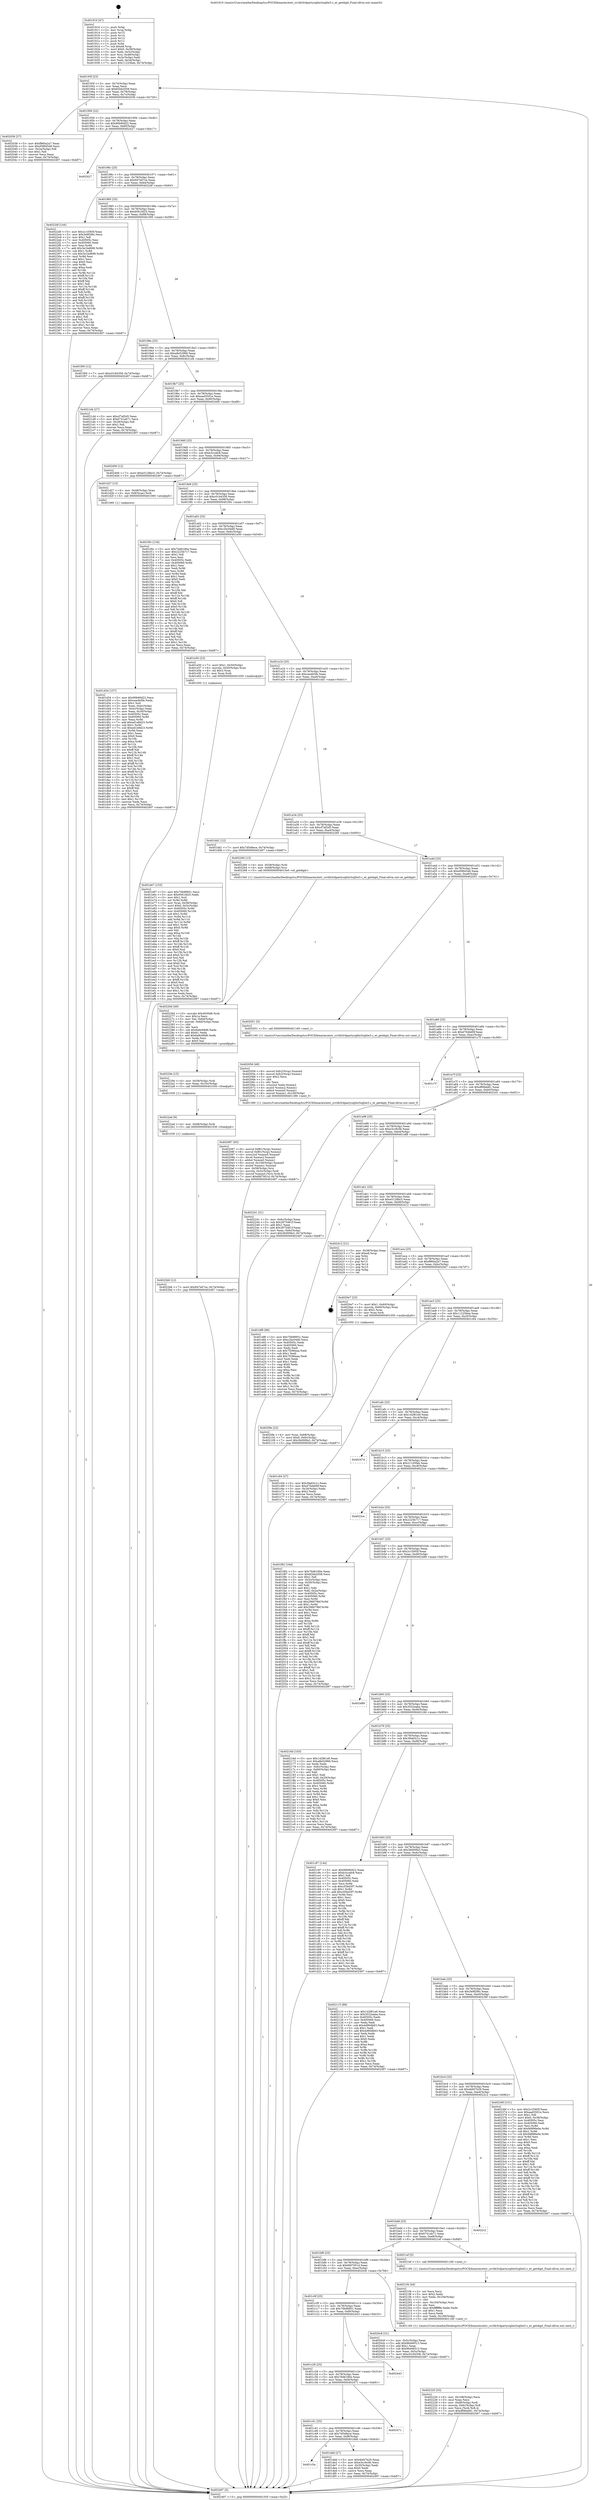 digraph "0x401910" {
  label = "0x401910 (/mnt/c/Users/mathe/Desktop/tcc/POCII/binaries/extr_ccvlib3rdpartysqlite3sqlite3.c_et_getdigit_Final-ollvm.out::main(0))"
  labelloc = "t"
  node[shape=record]

  Entry [label="",width=0.3,height=0.3,shape=circle,fillcolor=black,style=filled]
  "0x40193f" [label="{
     0x40193f [23]\l
     | [instrs]\l
     &nbsp;&nbsp;0x40193f \<+3\>: mov -0x74(%rbp),%eax\l
     &nbsp;&nbsp;0x401942 \<+2\>: mov %eax,%ecx\l
     &nbsp;&nbsp;0x401944 \<+6\>: sub $0x82bb2058,%ecx\l
     &nbsp;&nbsp;0x40194a \<+3\>: mov %eax,-0x78(%rbp)\l
     &nbsp;&nbsp;0x40194d \<+3\>: mov %ecx,-0x7c(%rbp)\l
     &nbsp;&nbsp;0x401950 \<+6\>: je 0000000000402036 \<main+0x726\>\l
  }"]
  "0x402036" [label="{
     0x402036 [27]\l
     | [instrs]\l
     &nbsp;&nbsp;0x402036 \<+5\>: mov $0xf860a2a7,%eax\l
     &nbsp;&nbsp;0x40203b \<+5\>: mov $0xd5f84548,%ecx\l
     &nbsp;&nbsp;0x402040 \<+3\>: mov -0x2a(%rbp),%dl\l
     &nbsp;&nbsp;0x402043 \<+3\>: test $0x1,%dl\l
     &nbsp;&nbsp;0x402046 \<+3\>: cmovne %ecx,%eax\l
     &nbsp;&nbsp;0x402049 \<+3\>: mov %eax,-0x74(%rbp)\l
     &nbsp;&nbsp;0x40204c \<+5\>: jmp 0000000000402497 \<main+0xb87\>\l
  }"]
  "0x401956" [label="{
     0x401956 [22]\l
     | [instrs]\l
     &nbsp;&nbsp;0x401956 \<+5\>: jmp 000000000040195b \<main+0x4b\>\l
     &nbsp;&nbsp;0x40195b \<+3\>: mov -0x78(%rbp),%eax\l
     &nbsp;&nbsp;0x40195e \<+5\>: sub $0x90b90d22,%eax\l
     &nbsp;&nbsp;0x401963 \<+3\>: mov %eax,-0x80(%rbp)\l
     &nbsp;&nbsp;0x401966 \<+6\>: je 0000000000402427 \<main+0xb17\>\l
  }"]
  Exit [label="",width=0.3,height=0.3,shape=circle,fillcolor=black,style=filled,peripheries=2]
  "0x402427" [label="{
     0x402427\l
  }", style=dashed]
  "0x40196c" [label="{
     0x40196c [25]\l
     | [instrs]\l
     &nbsp;&nbsp;0x40196c \<+5\>: jmp 0000000000401971 \<main+0x61\>\l
     &nbsp;&nbsp;0x401971 \<+3\>: mov -0x78(%rbp),%eax\l
     &nbsp;&nbsp;0x401974 \<+5\>: sub $0x947e67ce,%eax\l
     &nbsp;&nbsp;0x401979 \<+6\>: mov %eax,-0x84(%rbp)\l
     &nbsp;&nbsp;0x40197f \<+6\>: je 00000000004022df \<main+0x9cf\>\l
  }"]
  "0x4022b6" [label="{
     0x4022b6 [12]\l
     | [instrs]\l
     &nbsp;&nbsp;0x4022b6 \<+7\>: movl $0x947e67ce,-0x74(%rbp)\l
     &nbsp;&nbsp;0x4022bd \<+5\>: jmp 0000000000402497 \<main+0xb87\>\l
  }"]
  "0x4022df" [label="{
     0x4022df [144]\l
     | [instrs]\l
     &nbsp;&nbsp;0x4022df \<+5\>: mov $0x2c1f365f,%eax\l
     &nbsp;&nbsp;0x4022e4 \<+5\>: mov $0x3e9f2f6c,%ecx\l
     &nbsp;&nbsp;0x4022e9 \<+2\>: mov $0x1,%dl\l
     &nbsp;&nbsp;0x4022eb \<+7\>: mov 0x40505c,%esi\l
     &nbsp;&nbsp;0x4022f2 \<+7\>: mov 0x405060,%edi\l
     &nbsp;&nbsp;0x4022f9 \<+3\>: mov %esi,%r8d\l
     &nbsp;&nbsp;0x4022fc \<+7\>: add $0x3e1bd698,%r8d\l
     &nbsp;&nbsp;0x402303 \<+4\>: sub $0x1,%r8d\l
     &nbsp;&nbsp;0x402307 \<+7\>: sub $0x3e1bd698,%r8d\l
     &nbsp;&nbsp;0x40230e \<+4\>: imul %r8d,%esi\l
     &nbsp;&nbsp;0x402312 \<+3\>: and $0x1,%esi\l
     &nbsp;&nbsp;0x402315 \<+3\>: cmp $0x0,%esi\l
     &nbsp;&nbsp;0x402318 \<+4\>: sete %r9b\l
     &nbsp;&nbsp;0x40231c \<+3\>: cmp $0xa,%edi\l
     &nbsp;&nbsp;0x40231f \<+4\>: setl %r10b\l
     &nbsp;&nbsp;0x402323 \<+3\>: mov %r9b,%r11b\l
     &nbsp;&nbsp;0x402326 \<+4\>: xor $0xff,%r11b\l
     &nbsp;&nbsp;0x40232a \<+3\>: mov %r10b,%bl\l
     &nbsp;&nbsp;0x40232d \<+3\>: xor $0xff,%bl\l
     &nbsp;&nbsp;0x402330 \<+3\>: xor $0x1,%dl\l
     &nbsp;&nbsp;0x402333 \<+3\>: mov %r11b,%r14b\l
     &nbsp;&nbsp;0x402336 \<+4\>: and $0xff,%r14b\l
     &nbsp;&nbsp;0x40233a \<+3\>: and %dl,%r9b\l
     &nbsp;&nbsp;0x40233d \<+3\>: mov %bl,%r15b\l
     &nbsp;&nbsp;0x402340 \<+4\>: and $0xff,%r15b\l
     &nbsp;&nbsp;0x402344 \<+3\>: and %dl,%r10b\l
     &nbsp;&nbsp;0x402347 \<+3\>: or %r9b,%r14b\l
     &nbsp;&nbsp;0x40234a \<+3\>: or %r10b,%r15b\l
     &nbsp;&nbsp;0x40234d \<+3\>: xor %r15b,%r14b\l
     &nbsp;&nbsp;0x402350 \<+3\>: or %bl,%r11b\l
     &nbsp;&nbsp;0x402353 \<+4\>: xor $0xff,%r11b\l
     &nbsp;&nbsp;0x402357 \<+3\>: or $0x1,%dl\l
     &nbsp;&nbsp;0x40235a \<+3\>: and %dl,%r11b\l
     &nbsp;&nbsp;0x40235d \<+3\>: or %r11b,%r14b\l
     &nbsp;&nbsp;0x402360 \<+4\>: test $0x1,%r14b\l
     &nbsp;&nbsp;0x402364 \<+3\>: cmovne %ecx,%eax\l
     &nbsp;&nbsp;0x402367 \<+3\>: mov %eax,-0x74(%rbp)\l
     &nbsp;&nbsp;0x40236a \<+5\>: jmp 0000000000402497 \<main+0xb87\>\l
  }"]
  "0x401985" [label="{
     0x401985 [25]\l
     | [instrs]\l
     &nbsp;&nbsp;0x401985 \<+5\>: jmp 000000000040198a \<main+0x7a\>\l
     &nbsp;&nbsp;0x40198a \<+3\>: mov -0x78(%rbp),%eax\l
     &nbsp;&nbsp;0x40198d \<+5\>: sub $0x9561fd25,%eax\l
     &nbsp;&nbsp;0x401992 \<+6\>: mov %eax,-0x88(%rbp)\l
     &nbsp;&nbsp;0x401998 \<+6\>: je 0000000000401f00 \<main+0x5f0\>\l
  }"]
  "0x4022ad" [label="{
     0x4022ad [9]\l
     | [instrs]\l
     &nbsp;&nbsp;0x4022ad \<+4\>: mov -0x68(%rbp),%rdi\l
     &nbsp;&nbsp;0x4022b1 \<+5\>: call 0000000000401030 \<free@plt\>\l
     | [calls]\l
     &nbsp;&nbsp;0x401030 \{1\} (unknown)\l
  }"]
  "0x401f00" [label="{
     0x401f00 [12]\l
     | [instrs]\l
     &nbsp;&nbsp;0x401f00 \<+7\>: movl $0xc0164358,-0x74(%rbp)\l
     &nbsp;&nbsp;0x401f07 \<+5\>: jmp 0000000000402497 \<main+0xb87\>\l
  }"]
  "0x40199e" [label="{
     0x40199e [25]\l
     | [instrs]\l
     &nbsp;&nbsp;0x40199e \<+5\>: jmp 00000000004019a3 \<main+0x93\>\l
     &nbsp;&nbsp;0x4019a3 \<+3\>: mov -0x78(%rbp),%eax\l
     &nbsp;&nbsp;0x4019a6 \<+5\>: sub $0xa8e52966,%eax\l
     &nbsp;&nbsp;0x4019ab \<+6\>: mov %eax,-0x8c(%rbp)\l
     &nbsp;&nbsp;0x4019b1 \<+6\>: je 00000000004021d4 \<main+0x8c4\>\l
  }"]
  "0x40229e" [label="{
     0x40229e [15]\l
     | [instrs]\l
     &nbsp;&nbsp;0x40229e \<+4\>: mov -0x58(%rbp),%rdi\l
     &nbsp;&nbsp;0x4022a2 \<+6\>: mov %eax,-0x10c(%rbp)\l
     &nbsp;&nbsp;0x4022a8 \<+5\>: call 0000000000401030 \<free@plt\>\l
     | [calls]\l
     &nbsp;&nbsp;0x401030 \{1\} (unknown)\l
  }"]
  "0x4021d4" [label="{
     0x4021d4 [27]\l
     | [instrs]\l
     &nbsp;&nbsp;0x4021d4 \<+5\>: mov $0xcf7af2d5,%eax\l
     &nbsp;&nbsp;0x4021d9 \<+5\>: mov $0x6741eb71,%ecx\l
     &nbsp;&nbsp;0x4021de \<+3\>: mov -0x29(%rbp),%dl\l
     &nbsp;&nbsp;0x4021e1 \<+3\>: test $0x1,%dl\l
     &nbsp;&nbsp;0x4021e4 \<+3\>: cmovne %ecx,%eax\l
     &nbsp;&nbsp;0x4021e7 \<+3\>: mov %eax,-0x74(%rbp)\l
     &nbsp;&nbsp;0x4021ea \<+5\>: jmp 0000000000402497 \<main+0xb87\>\l
  }"]
  "0x4019b7" [label="{
     0x4019b7 [25]\l
     | [instrs]\l
     &nbsp;&nbsp;0x4019b7 \<+5\>: jmp 00000000004019bc \<main+0xac\>\l
     &nbsp;&nbsp;0x4019bc \<+3\>: mov -0x78(%rbp),%eax\l
     &nbsp;&nbsp;0x4019bf \<+5\>: sub $0xaad3501e,%eax\l
     &nbsp;&nbsp;0x4019c4 \<+6\>: mov %eax,-0x90(%rbp)\l
     &nbsp;&nbsp;0x4019ca \<+6\>: je 0000000000402406 \<main+0xaf6\>\l
  }"]
  "0x40226d" [label="{
     0x40226d [49]\l
     | [instrs]\l
     &nbsp;&nbsp;0x40226d \<+10\>: movabs $0x4030d6,%rdi\l
     &nbsp;&nbsp;0x402277 \<+5\>: mov $0x1a,%ecx\l
     &nbsp;&nbsp;0x40227c \<+3\>: mov %al,-0x6d(%rbp)\l
     &nbsp;&nbsp;0x40227f \<+4\>: movsbl -0x6d(%rbp),%eax\l
     &nbsp;&nbsp;0x402283 \<+1\>: cltd\l
     &nbsp;&nbsp;0x402284 \<+2\>: idiv %ecx\l
     &nbsp;&nbsp;0x402286 \<+6\>: sub $0x6a9c68d6,%edx\l
     &nbsp;&nbsp;0x40228c \<+3\>: add $0x61,%edx\l
     &nbsp;&nbsp;0x40228f \<+6\>: add $0x6a9c68d6,%edx\l
     &nbsp;&nbsp;0x402295 \<+2\>: mov %edx,%esi\l
     &nbsp;&nbsp;0x402297 \<+2\>: mov $0x0,%al\l
     &nbsp;&nbsp;0x402299 \<+5\>: call 0000000000401040 \<printf@plt\>\l
     | [calls]\l
     &nbsp;&nbsp;0x401040 \{1\} (unknown)\l
  }"]
  "0x402406" [label="{
     0x402406 [12]\l
     | [instrs]\l
     &nbsp;&nbsp;0x402406 \<+7\>: movl $0xe5128bc5,-0x74(%rbp)\l
     &nbsp;&nbsp;0x40240d \<+5\>: jmp 0000000000402497 \<main+0xb87\>\l
  }"]
  "0x4019d0" [label="{
     0x4019d0 [25]\l
     | [instrs]\l
     &nbsp;&nbsp;0x4019d0 \<+5\>: jmp 00000000004019d5 \<main+0xc5\>\l
     &nbsp;&nbsp;0x4019d5 \<+3\>: mov -0x78(%rbp),%eax\l
     &nbsp;&nbsp;0x4019d8 \<+5\>: sub $0xb3ccafc8,%eax\l
     &nbsp;&nbsp;0x4019dd \<+6\>: mov %eax,-0x94(%rbp)\l
     &nbsp;&nbsp;0x4019e3 \<+6\>: je 0000000000401d27 \<main+0x417\>\l
  }"]
  "0x402220" [label="{
     0x402220 [33]\l
     | [instrs]\l
     &nbsp;&nbsp;0x402220 \<+6\>: mov -0x108(%rbp),%ecx\l
     &nbsp;&nbsp;0x402226 \<+3\>: imul %eax,%ecx\l
     &nbsp;&nbsp;0x402229 \<+4\>: mov -0x68(%rbp),%rdi\l
     &nbsp;&nbsp;0x40222d \<+4\>: movslq -0x6c(%rbp),%r8\l
     &nbsp;&nbsp;0x402231 \<+4\>: mov %ecx,(%rdi,%r8,4)\l
     &nbsp;&nbsp;0x402235 \<+7\>: movl $0xdf06eb81,-0x74(%rbp)\l
     &nbsp;&nbsp;0x40223c \<+5\>: jmp 0000000000402497 \<main+0xb87\>\l
  }"]
  "0x401d27" [label="{
     0x401d27 [13]\l
     | [instrs]\l
     &nbsp;&nbsp;0x401d27 \<+4\>: mov -0x48(%rbp),%rax\l
     &nbsp;&nbsp;0x401d2b \<+4\>: mov 0x8(%rax),%rdi\l
     &nbsp;&nbsp;0x401d2f \<+5\>: call 0000000000401060 \<atoi@plt\>\l
     | [calls]\l
     &nbsp;&nbsp;0x401060 \{1\} (unknown)\l
  }"]
  "0x4019e9" [label="{
     0x4019e9 [25]\l
     | [instrs]\l
     &nbsp;&nbsp;0x4019e9 \<+5\>: jmp 00000000004019ee \<main+0xde\>\l
     &nbsp;&nbsp;0x4019ee \<+3\>: mov -0x78(%rbp),%eax\l
     &nbsp;&nbsp;0x4019f1 \<+5\>: sub $0xc0164358,%eax\l
     &nbsp;&nbsp;0x4019f6 \<+6\>: mov %eax,-0x98(%rbp)\l
     &nbsp;&nbsp;0x4019fc \<+6\>: je 0000000000401f0c \<main+0x5fc\>\l
  }"]
  "0x4021f4" [label="{
     0x4021f4 [44]\l
     | [instrs]\l
     &nbsp;&nbsp;0x4021f4 \<+2\>: xor %ecx,%ecx\l
     &nbsp;&nbsp;0x4021f6 \<+5\>: mov $0x2,%edx\l
     &nbsp;&nbsp;0x4021fb \<+6\>: mov %edx,-0x104(%rbp)\l
     &nbsp;&nbsp;0x402201 \<+1\>: cltd\l
     &nbsp;&nbsp;0x402202 \<+6\>: mov -0x104(%rbp),%esi\l
     &nbsp;&nbsp;0x402208 \<+2\>: idiv %esi\l
     &nbsp;&nbsp;0x40220a \<+6\>: imul $0xfffffffe,%edx,%edx\l
     &nbsp;&nbsp;0x402210 \<+3\>: sub $0x1,%ecx\l
     &nbsp;&nbsp;0x402213 \<+2\>: sub %ecx,%edx\l
     &nbsp;&nbsp;0x402215 \<+6\>: mov %edx,-0x108(%rbp)\l
     &nbsp;&nbsp;0x40221b \<+5\>: call 0000000000401160 \<next_i\>\l
     | [calls]\l
     &nbsp;&nbsp;0x401160 \{1\} (/mnt/c/Users/mathe/Desktop/tcc/POCII/binaries/extr_ccvlib3rdpartysqlite3sqlite3.c_et_getdigit_Final-ollvm.out::next_i)\l
  }"]
  "0x401f0c" [label="{
     0x401f0c [134]\l
     | [instrs]\l
     &nbsp;&nbsp;0x401f0c \<+5\>: mov $0x76d6180e,%eax\l
     &nbsp;&nbsp;0x401f11 \<+5\>: mov $0x2225b717,%ecx\l
     &nbsp;&nbsp;0x401f16 \<+2\>: mov $0x1,%dl\l
     &nbsp;&nbsp;0x401f18 \<+2\>: xor %esi,%esi\l
     &nbsp;&nbsp;0x401f1a \<+7\>: mov 0x40505c,%edi\l
     &nbsp;&nbsp;0x401f21 \<+8\>: mov 0x405060,%r8d\l
     &nbsp;&nbsp;0x401f29 \<+3\>: sub $0x1,%esi\l
     &nbsp;&nbsp;0x401f2c \<+3\>: mov %edi,%r9d\l
     &nbsp;&nbsp;0x401f2f \<+3\>: add %esi,%r9d\l
     &nbsp;&nbsp;0x401f32 \<+4\>: imul %r9d,%edi\l
     &nbsp;&nbsp;0x401f36 \<+3\>: and $0x1,%edi\l
     &nbsp;&nbsp;0x401f39 \<+3\>: cmp $0x0,%edi\l
     &nbsp;&nbsp;0x401f3c \<+4\>: sete %r10b\l
     &nbsp;&nbsp;0x401f40 \<+4\>: cmp $0xa,%r8d\l
     &nbsp;&nbsp;0x401f44 \<+4\>: setl %r11b\l
     &nbsp;&nbsp;0x401f48 \<+3\>: mov %r10b,%bl\l
     &nbsp;&nbsp;0x401f4b \<+3\>: xor $0xff,%bl\l
     &nbsp;&nbsp;0x401f4e \<+3\>: mov %r11b,%r14b\l
     &nbsp;&nbsp;0x401f51 \<+4\>: xor $0xff,%r14b\l
     &nbsp;&nbsp;0x401f55 \<+3\>: xor $0x0,%dl\l
     &nbsp;&nbsp;0x401f58 \<+3\>: mov %bl,%r15b\l
     &nbsp;&nbsp;0x401f5b \<+4\>: and $0x0,%r15b\l
     &nbsp;&nbsp;0x401f5f \<+3\>: and %dl,%r10b\l
     &nbsp;&nbsp;0x401f62 \<+3\>: mov %r14b,%r12b\l
     &nbsp;&nbsp;0x401f65 \<+4\>: and $0x0,%r12b\l
     &nbsp;&nbsp;0x401f69 \<+3\>: and %dl,%r11b\l
     &nbsp;&nbsp;0x401f6c \<+3\>: or %r10b,%r15b\l
     &nbsp;&nbsp;0x401f6f \<+3\>: or %r11b,%r12b\l
     &nbsp;&nbsp;0x401f72 \<+3\>: xor %r12b,%r15b\l
     &nbsp;&nbsp;0x401f75 \<+3\>: or %r14b,%bl\l
     &nbsp;&nbsp;0x401f78 \<+3\>: xor $0xff,%bl\l
     &nbsp;&nbsp;0x401f7b \<+3\>: or $0x0,%dl\l
     &nbsp;&nbsp;0x401f7e \<+2\>: and %dl,%bl\l
     &nbsp;&nbsp;0x401f80 \<+3\>: or %bl,%r15b\l
     &nbsp;&nbsp;0x401f83 \<+4\>: test $0x1,%r15b\l
     &nbsp;&nbsp;0x401f87 \<+3\>: cmovne %ecx,%eax\l
     &nbsp;&nbsp;0x401f8a \<+3\>: mov %eax,-0x74(%rbp)\l
     &nbsp;&nbsp;0x401f8d \<+5\>: jmp 0000000000402497 \<main+0xb87\>\l
  }"]
  "0x401a02" [label="{
     0x401a02 [25]\l
     | [instrs]\l
     &nbsp;&nbsp;0x401a02 \<+5\>: jmp 0000000000401a07 \<main+0xf7\>\l
     &nbsp;&nbsp;0x401a07 \<+3\>: mov -0x78(%rbp),%eax\l
     &nbsp;&nbsp;0x401a0a \<+5\>: sub $0xc2bc04d0,%eax\l
     &nbsp;&nbsp;0x401a0f \<+6\>: mov %eax,-0x9c(%rbp)\l
     &nbsp;&nbsp;0x401a15 \<+6\>: je 0000000000401e50 \<main+0x540\>\l
  }"]
  "0x4020fe" [label="{
     0x4020fe [23]\l
     | [instrs]\l
     &nbsp;&nbsp;0x4020fe \<+4\>: mov %rax,-0x68(%rbp)\l
     &nbsp;&nbsp;0x402102 \<+7\>: movl $0x0,-0x6c(%rbp)\l
     &nbsp;&nbsp;0x402109 \<+7\>: movl $0x3b000fa3,-0x74(%rbp)\l
     &nbsp;&nbsp;0x402110 \<+5\>: jmp 0000000000402497 \<main+0xb87\>\l
  }"]
  "0x401e50" [label="{
     0x401e50 [23]\l
     | [instrs]\l
     &nbsp;&nbsp;0x401e50 \<+7\>: movl $0x1,-0x50(%rbp)\l
     &nbsp;&nbsp;0x401e57 \<+4\>: movslq -0x50(%rbp),%rax\l
     &nbsp;&nbsp;0x401e5b \<+4\>: shl $0x3,%rax\l
     &nbsp;&nbsp;0x401e5f \<+3\>: mov %rax,%rdi\l
     &nbsp;&nbsp;0x401e62 \<+5\>: call 0000000000401050 \<malloc@plt\>\l
     | [calls]\l
     &nbsp;&nbsp;0x401050 \{1\} (unknown)\l
  }"]
  "0x401a1b" [label="{
     0x401a1b [25]\l
     | [instrs]\l
     &nbsp;&nbsp;0x401a1b \<+5\>: jmp 0000000000401a20 \<main+0x110\>\l
     &nbsp;&nbsp;0x401a20 \<+3\>: mov -0x78(%rbp),%eax\l
     &nbsp;&nbsp;0x401a23 \<+5\>: sub $0xcea4b5fe,%eax\l
     &nbsp;&nbsp;0x401a28 \<+6\>: mov %eax,-0xa0(%rbp)\l
     &nbsp;&nbsp;0x401a2e \<+6\>: je 0000000000401dd1 \<main+0x4c1\>\l
  }"]
  "0x402087" [label="{
     0x402087 [65]\l
     | [instrs]\l
     &nbsp;&nbsp;0x402087 \<+8\>: movsd 0xf81(%rip),%xmm1\l
     &nbsp;&nbsp;0x40208f \<+8\>: movsd 0xf81(%rip),%xmm2\l
     &nbsp;&nbsp;0x402097 \<+4\>: cvtss2sd %xmm0,%xmm0\l
     &nbsp;&nbsp;0x40209b \<+4\>: divsd %xmm2,%xmm0\l
     &nbsp;&nbsp;0x40209f \<+4\>: addsd %xmm0,%xmm1\l
     &nbsp;&nbsp;0x4020a3 \<+8\>: movsd -0x100(%rbp),%xmm0\l
     &nbsp;&nbsp;0x4020ab \<+4\>: mulsd %xmm1,%xmm0\l
     &nbsp;&nbsp;0x4020af \<+4\>: mov -0x58(%rbp),%rsi\l
     &nbsp;&nbsp;0x4020b3 \<+4\>: movslq -0x5c(%rbp),%rdi\l
     &nbsp;&nbsp;0x4020b7 \<+5\>: movsd %xmm0,(%rsi,%rdi,8)\l
     &nbsp;&nbsp;0x4020bc \<+7\>: movl $0x6fd7001d,-0x74(%rbp)\l
     &nbsp;&nbsp;0x4020c3 \<+5\>: jmp 0000000000402497 \<main+0xb87\>\l
  }"]
  "0x401dd1" [label="{
     0x401dd1 [12]\l
     | [instrs]\l
     &nbsp;&nbsp;0x401dd1 \<+7\>: movl $0x7d548ece,-0x74(%rbp)\l
     &nbsp;&nbsp;0x401dd8 \<+5\>: jmp 0000000000402497 \<main+0xb87\>\l
  }"]
  "0x401a34" [label="{
     0x401a34 [25]\l
     | [instrs]\l
     &nbsp;&nbsp;0x401a34 \<+5\>: jmp 0000000000401a39 \<main+0x129\>\l
     &nbsp;&nbsp;0x401a39 \<+3\>: mov -0x78(%rbp),%eax\l
     &nbsp;&nbsp;0x401a3c \<+5\>: sub $0xcf7af2d5,%eax\l
     &nbsp;&nbsp;0x401a41 \<+6\>: mov %eax,-0xa4(%rbp)\l
     &nbsp;&nbsp;0x401a47 \<+6\>: je 0000000000402260 \<main+0x950\>\l
  }"]
  "0x402056" [label="{
     0x402056 [49]\l
     | [instrs]\l
     &nbsp;&nbsp;0x402056 \<+8\>: movsd 0xfc2(%rip),%xmm0\l
     &nbsp;&nbsp;0x40205e \<+8\>: movsd 0xfc2(%rip),%xmm1\l
     &nbsp;&nbsp;0x402066 \<+5\>: mov $0x2,%ecx\l
     &nbsp;&nbsp;0x40206b \<+1\>: cltd\l
     &nbsp;&nbsp;0x40206c \<+2\>: idiv %ecx\l
     &nbsp;&nbsp;0x40206e \<+4\>: cvtsi2sd %edx,%xmm2\l
     &nbsp;&nbsp;0x402072 \<+4\>: mulsd %xmm2,%xmm1\l
     &nbsp;&nbsp;0x402076 \<+4\>: addsd %xmm0,%xmm1\l
     &nbsp;&nbsp;0x40207a \<+8\>: movsd %xmm1,-0x100(%rbp)\l
     &nbsp;&nbsp;0x402082 \<+5\>: call 0000000000401390 \<next_f\>\l
     | [calls]\l
     &nbsp;&nbsp;0x401390 \{1\} (/mnt/c/Users/mathe/Desktop/tcc/POCII/binaries/extr_ccvlib3rdpartysqlite3sqlite3.c_et_getdigit_Final-ollvm.out::next_f)\l
  }"]
  "0x402260" [label="{
     0x402260 [13]\l
     | [instrs]\l
     &nbsp;&nbsp;0x402260 \<+4\>: mov -0x58(%rbp),%rdi\l
     &nbsp;&nbsp;0x402264 \<+4\>: mov -0x68(%rbp),%rsi\l
     &nbsp;&nbsp;0x402268 \<+5\>: call 00000000004015e0 \<et_getdigit\>\l
     | [calls]\l
     &nbsp;&nbsp;0x4015e0 \{1\} (/mnt/c/Users/mathe/Desktop/tcc/POCII/binaries/extr_ccvlib3rdpartysqlite3sqlite3.c_et_getdigit_Final-ollvm.out::et_getdigit)\l
  }"]
  "0x401a4d" [label="{
     0x401a4d [25]\l
     | [instrs]\l
     &nbsp;&nbsp;0x401a4d \<+5\>: jmp 0000000000401a52 \<main+0x142\>\l
     &nbsp;&nbsp;0x401a52 \<+3\>: mov -0x78(%rbp),%eax\l
     &nbsp;&nbsp;0x401a55 \<+5\>: sub $0xd5f84548,%eax\l
     &nbsp;&nbsp;0x401a5a \<+6\>: mov %eax,-0xa8(%rbp)\l
     &nbsp;&nbsp;0x401a60 \<+6\>: je 0000000000402051 \<main+0x741\>\l
  }"]
  "0x401e67" [label="{
     0x401e67 [153]\l
     | [instrs]\l
     &nbsp;&nbsp;0x401e67 \<+5\>: mov $0x70b98951,%ecx\l
     &nbsp;&nbsp;0x401e6c \<+5\>: mov $0x9561fd25,%edx\l
     &nbsp;&nbsp;0x401e71 \<+3\>: mov $0x1,%sil\l
     &nbsp;&nbsp;0x401e74 \<+3\>: xor %r8d,%r8d\l
     &nbsp;&nbsp;0x401e77 \<+4\>: mov %rax,-0x58(%rbp)\l
     &nbsp;&nbsp;0x401e7b \<+7\>: movl $0x0,-0x5c(%rbp)\l
     &nbsp;&nbsp;0x401e82 \<+8\>: mov 0x40505c,%r9d\l
     &nbsp;&nbsp;0x401e8a \<+8\>: mov 0x405060,%r10d\l
     &nbsp;&nbsp;0x401e92 \<+4\>: sub $0x1,%r8d\l
     &nbsp;&nbsp;0x401e96 \<+3\>: mov %r9d,%r11d\l
     &nbsp;&nbsp;0x401e99 \<+3\>: add %r8d,%r11d\l
     &nbsp;&nbsp;0x401e9c \<+4\>: imul %r11d,%r9d\l
     &nbsp;&nbsp;0x401ea0 \<+4\>: and $0x1,%r9d\l
     &nbsp;&nbsp;0x401ea4 \<+4\>: cmp $0x0,%r9d\l
     &nbsp;&nbsp;0x401ea8 \<+3\>: sete %bl\l
     &nbsp;&nbsp;0x401eab \<+4\>: cmp $0xa,%r10d\l
     &nbsp;&nbsp;0x401eaf \<+4\>: setl %r14b\l
     &nbsp;&nbsp;0x401eb3 \<+3\>: mov %bl,%r15b\l
     &nbsp;&nbsp;0x401eb6 \<+4\>: xor $0xff,%r15b\l
     &nbsp;&nbsp;0x401eba \<+3\>: mov %r14b,%r12b\l
     &nbsp;&nbsp;0x401ebd \<+4\>: xor $0xff,%r12b\l
     &nbsp;&nbsp;0x401ec1 \<+4\>: xor $0x0,%sil\l
     &nbsp;&nbsp;0x401ec5 \<+3\>: mov %r15b,%r13b\l
     &nbsp;&nbsp;0x401ec8 \<+4\>: and $0x0,%r13b\l
     &nbsp;&nbsp;0x401ecc \<+3\>: and %sil,%bl\l
     &nbsp;&nbsp;0x401ecf \<+3\>: mov %r12b,%al\l
     &nbsp;&nbsp;0x401ed2 \<+2\>: and $0x0,%al\l
     &nbsp;&nbsp;0x401ed4 \<+3\>: and %sil,%r14b\l
     &nbsp;&nbsp;0x401ed7 \<+3\>: or %bl,%r13b\l
     &nbsp;&nbsp;0x401eda \<+3\>: or %r14b,%al\l
     &nbsp;&nbsp;0x401edd \<+3\>: xor %al,%r13b\l
     &nbsp;&nbsp;0x401ee0 \<+3\>: or %r12b,%r15b\l
     &nbsp;&nbsp;0x401ee3 \<+4\>: xor $0xff,%r15b\l
     &nbsp;&nbsp;0x401ee7 \<+4\>: or $0x0,%sil\l
     &nbsp;&nbsp;0x401eeb \<+3\>: and %sil,%r15b\l
     &nbsp;&nbsp;0x401eee \<+3\>: or %r15b,%r13b\l
     &nbsp;&nbsp;0x401ef1 \<+4\>: test $0x1,%r13b\l
     &nbsp;&nbsp;0x401ef5 \<+3\>: cmovne %edx,%ecx\l
     &nbsp;&nbsp;0x401ef8 \<+3\>: mov %ecx,-0x74(%rbp)\l
     &nbsp;&nbsp;0x401efb \<+5\>: jmp 0000000000402497 \<main+0xb87\>\l
  }"]
  "0x402051" [label="{
     0x402051 [5]\l
     | [instrs]\l
     &nbsp;&nbsp;0x402051 \<+5\>: call 0000000000401160 \<next_i\>\l
     | [calls]\l
     &nbsp;&nbsp;0x401160 \{1\} (/mnt/c/Users/mathe/Desktop/tcc/POCII/binaries/extr_ccvlib3rdpartysqlite3sqlite3.c_et_getdigit_Final-ollvm.out::next_i)\l
  }"]
  "0x401a66" [label="{
     0x401a66 [25]\l
     | [instrs]\l
     &nbsp;&nbsp;0x401a66 \<+5\>: jmp 0000000000401a6b \<main+0x15b\>\l
     &nbsp;&nbsp;0x401a6b \<+3\>: mov -0x78(%rbp),%eax\l
     &nbsp;&nbsp;0x401a6e \<+5\>: sub $0xd70ddd0f,%eax\l
     &nbsp;&nbsp;0x401a73 \<+6\>: mov %eax,-0xac(%rbp)\l
     &nbsp;&nbsp;0x401a79 \<+6\>: je 0000000000401c7f \<main+0x36f\>\l
  }"]
  "0x401c5a" [label="{
     0x401c5a\l
  }", style=dashed]
  "0x401c7f" [label="{
     0x401c7f\l
  }", style=dashed]
  "0x401a7f" [label="{
     0x401a7f [25]\l
     | [instrs]\l
     &nbsp;&nbsp;0x401a7f \<+5\>: jmp 0000000000401a84 \<main+0x174\>\l
     &nbsp;&nbsp;0x401a84 \<+3\>: mov -0x78(%rbp),%eax\l
     &nbsp;&nbsp;0x401a87 \<+5\>: sub $0xdf06eb81,%eax\l
     &nbsp;&nbsp;0x401a8c \<+6\>: mov %eax,-0xb0(%rbp)\l
     &nbsp;&nbsp;0x401a92 \<+6\>: je 0000000000402241 \<main+0x931\>\l
  }"]
  "0x401ddd" [label="{
     0x401ddd [27]\l
     | [instrs]\l
     &nbsp;&nbsp;0x401ddd \<+5\>: mov $0x4bf47b29,%eax\l
     &nbsp;&nbsp;0x401de2 \<+5\>: mov $0xe3cc9c0b,%ecx\l
     &nbsp;&nbsp;0x401de7 \<+3\>: mov -0x30(%rbp),%edx\l
     &nbsp;&nbsp;0x401dea \<+3\>: cmp $0x0,%edx\l
     &nbsp;&nbsp;0x401ded \<+3\>: cmove %ecx,%eax\l
     &nbsp;&nbsp;0x401df0 \<+3\>: mov %eax,-0x74(%rbp)\l
     &nbsp;&nbsp;0x401df3 \<+5\>: jmp 0000000000402497 \<main+0xb87\>\l
  }"]
  "0x402241" [label="{
     0x402241 [31]\l
     | [instrs]\l
     &nbsp;&nbsp;0x402241 \<+3\>: mov -0x6c(%rbp),%eax\l
     &nbsp;&nbsp;0x402244 \<+5\>: sub $0x2875461f,%eax\l
     &nbsp;&nbsp;0x402249 \<+3\>: add $0x1,%eax\l
     &nbsp;&nbsp;0x40224c \<+5\>: add $0x2875461f,%eax\l
     &nbsp;&nbsp;0x402251 \<+3\>: mov %eax,-0x6c(%rbp)\l
     &nbsp;&nbsp;0x402254 \<+7\>: movl $0x3b000fa3,-0x74(%rbp)\l
     &nbsp;&nbsp;0x40225b \<+5\>: jmp 0000000000402497 \<main+0xb87\>\l
  }"]
  "0x401a98" [label="{
     0x401a98 [25]\l
     | [instrs]\l
     &nbsp;&nbsp;0x401a98 \<+5\>: jmp 0000000000401a9d \<main+0x18d\>\l
     &nbsp;&nbsp;0x401a9d \<+3\>: mov -0x78(%rbp),%eax\l
     &nbsp;&nbsp;0x401aa0 \<+5\>: sub $0xe3cc9c0b,%eax\l
     &nbsp;&nbsp;0x401aa5 \<+6\>: mov %eax,-0xb4(%rbp)\l
     &nbsp;&nbsp;0x401aab \<+6\>: je 0000000000401df8 \<main+0x4e8\>\l
  }"]
  "0x401c41" [label="{
     0x401c41 [25]\l
     | [instrs]\l
     &nbsp;&nbsp;0x401c41 \<+5\>: jmp 0000000000401c46 \<main+0x336\>\l
     &nbsp;&nbsp;0x401c46 \<+3\>: mov -0x78(%rbp),%eax\l
     &nbsp;&nbsp;0x401c49 \<+5\>: sub $0x7d548ece,%eax\l
     &nbsp;&nbsp;0x401c4e \<+6\>: mov %eax,-0xf8(%rbp)\l
     &nbsp;&nbsp;0x401c54 \<+6\>: je 0000000000401ddd \<main+0x4cd\>\l
  }"]
  "0x401df8" [label="{
     0x401df8 [88]\l
     | [instrs]\l
     &nbsp;&nbsp;0x401df8 \<+5\>: mov $0x70b98951,%eax\l
     &nbsp;&nbsp;0x401dfd \<+5\>: mov $0xc2bc04d0,%ecx\l
     &nbsp;&nbsp;0x401e02 \<+7\>: mov 0x40505c,%edx\l
     &nbsp;&nbsp;0x401e09 \<+7\>: mov 0x405060,%esi\l
     &nbsp;&nbsp;0x401e10 \<+2\>: mov %edx,%edi\l
     &nbsp;&nbsp;0x401e12 \<+6\>: sub $0x7f296eaa,%edi\l
     &nbsp;&nbsp;0x401e18 \<+3\>: sub $0x1,%edi\l
     &nbsp;&nbsp;0x401e1b \<+6\>: add $0x7f296eaa,%edi\l
     &nbsp;&nbsp;0x401e21 \<+3\>: imul %edi,%edx\l
     &nbsp;&nbsp;0x401e24 \<+3\>: and $0x1,%edx\l
     &nbsp;&nbsp;0x401e27 \<+3\>: cmp $0x0,%edx\l
     &nbsp;&nbsp;0x401e2a \<+4\>: sete %r8b\l
     &nbsp;&nbsp;0x401e2e \<+3\>: cmp $0xa,%esi\l
     &nbsp;&nbsp;0x401e31 \<+4\>: setl %r9b\l
     &nbsp;&nbsp;0x401e35 \<+3\>: mov %r8b,%r10b\l
     &nbsp;&nbsp;0x401e38 \<+3\>: and %r9b,%r10b\l
     &nbsp;&nbsp;0x401e3b \<+3\>: xor %r9b,%r8b\l
     &nbsp;&nbsp;0x401e3e \<+3\>: or %r8b,%r10b\l
     &nbsp;&nbsp;0x401e41 \<+4\>: test $0x1,%r10b\l
     &nbsp;&nbsp;0x401e45 \<+3\>: cmovne %ecx,%eax\l
     &nbsp;&nbsp;0x401e48 \<+3\>: mov %eax,-0x74(%rbp)\l
     &nbsp;&nbsp;0x401e4b \<+5\>: jmp 0000000000402497 \<main+0xb87\>\l
  }"]
  "0x401ab1" [label="{
     0x401ab1 [25]\l
     | [instrs]\l
     &nbsp;&nbsp;0x401ab1 \<+5\>: jmp 0000000000401ab6 \<main+0x1a6\>\l
     &nbsp;&nbsp;0x401ab6 \<+3\>: mov -0x78(%rbp),%eax\l
     &nbsp;&nbsp;0x401ab9 \<+5\>: sub $0xe5128bc5,%eax\l
     &nbsp;&nbsp;0x401abe \<+6\>: mov %eax,-0xb8(%rbp)\l
     &nbsp;&nbsp;0x401ac4 \<+6\>: je 0000000000402412 \<main+0xb02\>\l
  }"]
  "0x402471" [label="{
     0x402471\l
  }", style=dashed]
  "0x402412" [label="{
     0x402412 [21]\l
     | [instrs]\l
     &nbsp;&nbsp;0x402412 \<+3\>: mov -0x38(%rbp),%eax\l
     &nbsp;&nbsp;0x402415 \<+7\>: add $0xe8,%rsp\l
     &nbsp;&nbsp;0x40241c \<+1\>: pop %rbx\l
     &nbsp;&nbsp;0x40241d \<+2\>: pop %r12\l
     &nbsp;&nbsp;0x40241f \<+2\>: pop %r13\l
     &nbsp;&nbsp;0x402421 \<+2\>: pop %r14\l
     &nbsp;&nbsp;0x402423 \<+2\>: pop %r15\l
     &nbsp;&nbsp;0x402425 \<+1\>: pop %rbp\l
     &nbsp;&nbsp;0x402426 \<+1\>: ret\l
  }"]
  "0x401aca" [label="{
     0x401aca [25]\l
     | [instrs]\l
     &nbsp;&nbsp;0x401aca \<+5\>: jmp 0000000000401acf \<main+0x1bf\>\l
     &nbsp;&nbsp;0x401acf \<+3\>: mov -0x78(%rbp),%eax\l
     &nbsp;&nbsp;0x401ad2 \<+5\>: sub $0xf860a2a7,%eax\l
     &nbsp;&nbsp;0x401ad7 \<+6\>: mov %eax,-0xbc(%rbp)\l
     &nbsp;&nbsp;0x401add \<+6\>: je 00000000004020e7 \<main+0x7d7\>\l
  }"]
  "0x401c28" [label="{
     0x401c28 [25]\l
     | [instrs]\l
     &nbsp;&nbsp;0x401c28 \<+5\>: jmp 0000000000401c2d \<main+0x31d\>\l
     &nbsp;&nbsp;0x401c2d \<+3\>: mov -0x78(%rbp),%eax\l
     &nbsp;&nbsp;0x401c30 \<+5\>: sub $0x76d6180e,%eax\l
     &nbsp;&nbsp;0x401c35 \<+6\>: mov %eax,-0xf4(%rbp)\l
     &nbsp;&nbsp;0x401c3b \<+6\>: je 0000000000402471 \<main+0xb61\>\l
  }"]
  "0x4020e7" [label="{
     0x4020e7 [23]\l
     | [instrs]\l
     &nbsp;&nbsp;0x4020e7 \<+7\>: movl $0x1,-0x60(%rbp)\l
     &nbsp;&nbsp;0x4020ee \<+4\>: movslq -0x60(%rbp),%rax\l
     &nbsp;&nbsp;0x4020f2 \<+4\>: shl $0x2,%rax\l
     &nbsp;&nbsp;0x4020f6 \<+3\>: mov %rax,%rdi\l
     &nbsp;&nbsp;0x4020f9 \<+5\>: call 0000000000401050 \<malloc@plt\>\l
     | [calls]\l
     &nbsp;&nbsp;0x401050 \{1\} (unknown)\l
  }"]
  "0x401ae3" [label="{
     0x401ae3 [25]\l
     | [instrs]\l
     &nbsp;&nbsp;0x401ae3 \<+5\>: jmp 0000000000401ae8 \<main+0x1d8\>\l
     &nbsp;&nbsp;0x401ae8 \<+3\>: mov -0x78(%rbp),%eax\l
     &nbsp;&nbsp;0x401aeb \<+5\>: sub $0x11225bee,%eax\l
     &nbsp;&nbsp;0x401af0 \<+6\>: mov %eax,-0xc0(%rbp)\l
     &nbsp;&nbsp;0x401af6 \<+6\>: je 0000000000401c64 \<main+0x354\>\l
  }"]
  "0x402443" [label="{
     0x402443\l
  }", style=dashed]
  "0x401c64" [label="{
     0x401c64 [27]\l
     | [instrs]\l
     &nbsp;&nbsp;0x401c64 \<+5\>: mov $0x39a63c1c,%eax\l
     &nbsp;&nbsp;0x401c69 \<+5\>: mov $0xd70ddd0f,%ecx\l
     &nbsp;&nbsp;0x401c6e \<+3\>: mov -0x34(%rbp),%edx\l
     &nbsp;&nbsp;0x401c71 \<+3\>: cmp $0x2,%edx\l
     &nbsp;&nbsp;0x401c74 \<+3\>: cmovne %ecx,%eax\l
     &nbsp;&nbsp;0x401c77 \<+3\>: mov %eax,-0x74(%rbp)\l
     &nbsp;&nbsp;0x401c7a \<+5\>: jmp 0000000000402497 \<main+0xb87\>\l
  }"]
  "0x401afc" [label="{
     0x401afc [25]\l
     | [instrs]\l
     &nbsp;&nbsp;0x401afc \<+5\>: jmp 0000000000401b01 \<main+0x1f1\>\l
     &nbsp;&nbsp;0x401b01 \<+3\>: mov -0x78(%rbp),%eax\l
     &nbsp;&nbsp;0x401b04 \<+5\>: sub $0x142f61e6,%eax\l
     &nbsp;&nbsp;0x401b09 \<+6\>: mov %eax,-0xc4(%rbp)\l
     &nbsp;&nbsp;0x401b0f \<+6\>: je 000000000040247d \<main+0xb6d\>\l
  }"]
  "0x402497" [label="{
     0x402497 [5]\l
     | [instrs]\l
     &nbsp;&nbsp;0x402497 \<+5\>: jmp 000000000040193f \<main+0x2f\>\l
  }"]
  "0x401910" [label="{
     0x401910 [47]\l
     | [instrs]\l
     &nbsp;&nbsp;0x401910 \<+1\>: push %rbp\l
     &nbsp;&nbsp;0x401911 \<+3\>: mov %rsp,%rbp\l
     &nbsp;&nbsp;0x401914 \<+2\>: push %r15\l
     &nbsp;&nbsp;0x401916 \<+2\>: push %r14\l
     &nbsp;&nbsp;0x401918 \<+2\>: push %r13\l
     &nbsp;&nbsp;0x40191a \<+2\>: push %r12\l
     &nbsp;&nbsp;0x40191c \<+1\>: push %rbx\l
     &nbsp;&nbsp;0x40191d \<+7\>: sub $0xe8,%rsp\l
     &nbsp;&nbsp;0x401924 \<+7\>: movl $0x0,-0x38(%rbp)\l
     &nbsp;&nbsp;0x40192b \<+3\>: mov %edi,-0x3c(%rbp)\l
     &nbsp;&nbsp;0x40192e \<+4\>: mov %rsi,-0x48(%rbp)\l
     &nbsp;&nbsp;0x401932 \<+3\>: mov -0x3c(%rbp),%edi\l
     &nbsp;&nbsp;0x401935 \<+3\>: mov %edi,-0x34(%rbp)\l
     &nbsp;&nbsp;0x401938 \<+7\>: movl $0x11225bee,-0x74(%rbp)\l
  }"]
  "0x401c0f" [label="{
     0x401c0f [25]\l
     | [instrs]\l
     &nbsp;&nbsp;0x401c0f \<+5\>: jmp 0000000000401c14 \<main+0x304\>\l
     &nbsp;&nbsp;0x401c14 \<+3\>: mov -0x78(%rbp),%eax\l
     &nbsp;&nbsp;0x401c17 \<+5\>: sub $0x70b98951,%eax\l
     &nbsp;&nbsp;0x401c1c \<+6\>: mov %eax,-0xf0(%rbp)\l
     &nbsp;&nbsp;0x401c22 \<+6\>: je 0000000000402443 \<main+0xb33\>\l
  }"]
  "0x40247d" [label="{
     0x40247d\l
  }", style=dashed]
  "0x401b15" [label="{
     0x401b15 [25]\l
     | [instrs]\l
     &nbsp;&nbsp;0x401b15 \<+5\>: jmp 0000000000401b1a \<main+0x20a\>\l
     &nbsp;&nbsp;0x401b1a \<+3\>: mov -0x78(%rbp),%eax\l
     &nbsp;&nbsp;0x401b1d \<+5\>: sub $0x21105fab,%eax\l
     &nbsp;&nbsp;0x401b22 \<+6\>: mov %eax,-0xc8(%rbp)\l
     &nbsp;&nbsp;0x401b28 \<+6\>: je 00000000004022ce \<main+0x9be\>\l
  }"]
  "0x4020c8" [label="{
     0x4020c8 [31]\l
     | [instrs]\l
     &nbsp;&nbsp;0x4020c8 \<+3\>: mov -0x5c(%rbp),%eax\l
     &nbsp;&nbsp;0x4020cb \<+5\>: add $0x96d48513,%eax\l
     &nbsp;&nbsp;0x4020d0 \<+3\>: add $0x1,%eax\l
     &nbsp;&nbsp;0x4020d3 \<+5\>: sub $0x96d48513,%eax\l
     &nbsp;&nbsp;0x4020d8 \<+3\>: mov %eax,-0x5c(%rbp)\l
     &nbsp;&nbsp;0x4020db \<+7\>: movl $0xc0164358,-0x74(%rbp)\l
     &nbsp;&nbsp;0x4020e2 \<+5\>: jmp 0000000000402497 \<main+0xb87\>\l
  }"]
  "0x4022ce" [label="{
     0x4022ce\l
  }", style=dashed]
  "0x401b2e" [label="{
     0x401b2e [25]\l
     | [instrs]\l
     &nbsp;&nbsp;0x401b2e \<+5\>: jmp 0000000000401b33 \<main+0x223\>\l
     &nbsp;&nbsp;0x401b33 \<+3\>: mov -0x78(%rbp),%eax\l
     &nbsp;&nbsp;0x401b36 \<+5\>: sub $0x2225b717,%eax\l
     &nbsp;&nbsp;0x401b3b \<+6\>: mov %eax,-0xcc(%rbp)\l
     &nbsp;&nbsp;0x401b41 \<+6\>: je 0000000000401f92 \<main+0x682\>\l
  }"]
  "0x401bf6" [label="{
     0x401bf6 [25]\l
     | [instrs]\l
     &nbsp;&nbsp;0x401bf6 \<+5\>: jmp 0000000000401bfb \<main+0x2eb\>\l
     &nbsp;&nbsp;0x401bfb \<+3\>: mov -0x78(%rbp),%eax\l
     &nbsp;&nbsp;0x401bfe \<+5\>: sub $0x6fd7001d,%eax\l
     &nbsp;&nbsp;0x401c03 \<+6\>: mov %eax,-0xec(%rbp)\l
     &nbsp;&nbsp;0x401c09 \<+6\>: je 00000000004020c8 \<main+0x7b8\>\l
  }"]
  "0x401f92" [label="{
     0x401f92 [164]\l
     | [instrs]\l
     &nbsp;&nbsp;0x401f92 \<+5\>: mov $0x76d6180e,%eax\l
     &nbsp;&nbsp;0x401f97 \<+5\>: mov $0x82bb2058,%ecx\l
     &nbsp;&nbsp;0x401f9c \<+2\>: mov $0x1,%dl\l
     &nbsp;&nbsp;0x401f9e \<+3\>: mov -0x5c(%rbp),%esi\l
     &nbsp;&nbsp;0x401fa1 \<+3\>: cmp -0x50(%rbp),%esi\l
     &nbsp;&nbsp;0x401fa4 \<+4\>: setl %dil\l
     &nbsp;&nbsp;0x401fa8 \<+4\>: and $0x1,%dil\l
     &nbsp;&nbsp;0x401fac \<+4\>: mov %dil,-0x2a(%rbp)\l
     &nbsp;&nbsp;0x401fb0 \<+7\>: mov 0x40505c,%esi\l
     &nbsp;&nbsp;0x401fb7 \<+8\>: mov 0x405060,%r8d\l
     &nbsp;&nbsp;0x401fbf \<+3\>: mov %esi,%r9d\l
     &nbsp;&nbsp;0x401fc2 \<+7\>: sub $0x296679bf,%r9d\l
     &nbsp;&nbsp;0x401fc9 \<+4\>: sub $0x1,%r9d\l
     &nbsp;&nbsp;0x401fcd \<+7\>: add $0x296679bf,%r9d\l
     &nbsp;&nbsp;0x401fd4 \<+4\>: imul %r9d,%esi\l
     &nbsp;&nbsp;0x401fd8 \<+3\>: and $0x1,%esi\l
     &nbsp;&nbsp;0x401fdb \<+3\>: cmp $0x0,%esi\l
     &nbsp;&nbsp;0x401fde \<+4\>: sete %dil\l
     &nbsp;&nbsp;0x401fe2 \<+4\>: cmp $0xa,%r8d\l
     &nbsp;&nbsp;0x401fe6 \<+4\>: setl %r10b\l
     &nbsp;&nbsp;0x401fea \<+3\>: mov %dil,%r11b\l
     &nbsp;&nbsp;0x401fed \<+4\>: xor $0xff,%r11b\l
     &nbsp;&nbsp;0x401ff1 \<+3\>: mov %r10b,%bl\l
     &nbsp;&nbsp;0x401ff4 \<+3\>: xor $0xff,%bl\l
     &nbsp;&nbsp;0x401ff7 \<+3\>: xor $0x1,%dl\l
     &nbsp;&nbsp;0x401ffa \<+3\>: mov %r11b,%r14b\l
     &nbsp;&nbsp;0x401ffd \<+4\>: and $0xff,%r14b\l
     &nbsp;&nbsp;0x402001 \<+3\>: and %dl,%dil\l
     &nbsp;&nbsp;0x402004 \<+3\>: mov %bl,%r15b\l
     &nbsp;&nbsp;0x402007 \<+4\>: and $0xff,%r15b\l
     &nbsp;&nbsp;0x40200b \<+3\>: and %dl,%r10b\l
     &nbsp;&nbsp;0x40200e \<+3\>: or %dil,%r14b\l
     &nbsp;&nbsp;0x402011 \<+3\>: or %r10b,%r15b\l
     &nbsp;&nbsp;0x402014 \<+3\>: xor %r15b,%r14b\l
     &nbsp;&nbsp;0x402017 \<+3\>: or %bl,%r11b\l
     &nbsp;&nbsp;0x40201a \<+4\>: xor $0xff,%r11b\l
     &nbsp;&nbsp;0x40201e \<+3\>: or $0x1,%dl\l
     &nbsp;&nbsp;0x402021 \<+3\>: and %dl,%r11b\l
     &nbsp;&nbsp;0x402024 \<+3\>: or %r11b,%r14b\l
     &nbsp;&nbsp;0x402027 \<+4\>: test $0x1,%r14b\l
     &nbsp;&nbsp;0x40202b \<+3\>: cmovne %ecx,%eax\l
     &nbsp;&nbsp;0x40202e \<+3\>: mov %eax,-0x74(%rbp)\l
     &nbsp;&nbsp;0x402031 \<+5\>: jmp 0000000000402497 \<main+0xb87\>\l
  }"]
  "0x401b47" [label="{
     0x401b47 [25]\l
     | [instrs]\l
     &nbsp;&nbsp;0x401b47 \<+5\>: jmp 0000000000401b4c \<main+0x23c\>\l
     &nbsp;&nbsp;0x401b4c \<+3\>: mov -0x78(%rbp),%eax\l
     &nbsp;&nbsp;0x401b4f \<+5\>: sub $0x2c1f365f,%eax\l
     &nbsp;&nbsp;0x401b54 \<+6\>: mov %eax,-0xd0(%rbp)\l
     &nbsp;&nbsp;0x401b5a \<+6\>: je 0000000000402489 \<main+0xb79\>\l
  }"]
  "0x4021ef" [label="{
     0x4021ef [5]\l
     | [instrs]\l
     &nbsp;&nbsp;0x4021ef \<+5\>: call 0000000000401160 \<next_i\>\l
     | [calls]\l
     &nbsp;&nbsp;0x401160 \{1\} (/mnt/c/Users/mathe/Desktop/tcc/POCII/binaries/extr_ccvlib3rdpartysqlite3sqlite3.c_et_getdigit_Final-ollvm.out::next_i)\l
  }"]
  "0x402489" [label="{
     0x402489\l
  }", style=dashed]
  "0x401b60" [label="{
     0x401b60 [25]\l
     | [instrs]\l
     &nbsp;&nbsp;0x401b60 \<+5\>: jmp 0000000000401b65 \<main+0x255\>\l
     &nbsp;&nbsp;0x401b65 \<+3\>: mov -0x78(%rbp),%eax\l
     &nbsp;&nbsp;0x401b68 \<+5\>: sub $0x3532eaba,%eax\l
     &nbsp;&nbsp;0x401b6d \<+6\>: mov %eax,-0xd4(%rbp)\l
     &nbsp;&nbsp;0x401b73 \<+6\>: je 000000000040216d \<main+0x85d\>\l
  }"]
  "0x401bdd" [label="{
     0x401bdd [25]\l
     | [instrs]\l
     &nbsp;&nbsp;0x401bdd \<+5\>: jmp 0000000000401be2 \<main+0x2d2\>\l
     &nbsp;&nbsp;0x401be2 \<+3\>: mov -0x78(%rbp),%eax\l
     &nbsp;&nbsp;0x401be5 \<+5\>: sub $0x6741eb71,%eax\l
     &nbsp;&nbsp;0x401bea \<+6\>: mov %eax,-0xe8(%rbp)\l
     &nbsp;&nbsp;0x401bf0 \<+6\>: je 00000000004021ef \<main+0x8df\>\l
  }"]
  "0x40216d" [label="{
     0x40216d [103]\l
     | [instrs]\l
     &nbsp;&nbsp;0x40216d \<+5\>: mov $0x142f61e6,%eax\l
     &nbsp;&nbsp;0x402172 \<+5\>: mov $0xa8e52966,%ecx\l
     &nbsp;&nbsp;0x402177 \<+2\>: xor %edx,%edx\l
     &nbsp;&nbsp;0x402179 \<+3\>: mov -0x6c(%rbp),%esi\l
     &nbsp;&nbsp;0x40217c \<+3\>: cmp -0x60(%rbp),%esi\l
     &nbsp;&nbsp;0x40217f \<+4\>: setl %dil\l
     &nbsp;&nbsp;0x402183 \<+4\>: and $0x1,%dil\l
     &nbsp;&nbsp;0x402187 \<+4\>: mov %dil,-0x29(%rbp)\l
     &nbsp;&nbsp;0x40218b \<+7\>: mov 0x40505c,%esi\l
     &nbsp;&nbsp;0x402192 \<+8\>: mov 0x405060,%r8d\l
     &nbsp;&nbsp;0x40219a \<+3\>: sub $0x1,%edx\l
     &nbsp;&nbsp;0x40219d \<+3\>: mov %esi,%r9d\l
     &nbsp;&nbsp;0x4021a0 \<+3\>: add %edx,%r9d\l
     &nbsp;&nbsp;0x4021a3 \<+4\>: imul %r9d,%esi\l
     &nbsp;&nbsp;0x4021a7 \<+3\>: and $0x1,%esi\l
     &nbsp;&nbsp;0x4021aa \<+3\>: cmp $0x0,%esi\l
     &nbsp;&nbsp;0x4021ad \<+4\>: sete %dil\l
     &nbsp;&nbsp;0x4021b1 \<+4\>: cmp $0xa,%r8d\l
     &nbsp;&nbsp;0x4021b5 \<+4\>: setl %r10b\l
     &nbsp;&nbsp;0x4021b9 \<+3\>: mov %dil,%r11b\l
     &nbsp;&nbsp;0x4021bc \<+3\>: and %r10b,%r11b\l
     &nbsp;&nbsp;0x4021bf \<+3\>: xor %r10b,%dil\l
     &nbsp;&nbsp;0x4021c2 \<+3\>: or %dil,%r11b\l
     &nbsp;&nbsp;0x4021c5 \<+4\>: test $0x1,%r11b\l
     &nbsp;&nbsp;0x4021c9 \<+3\>: cmovne %ecx,%eax\l
     &nbsp;&nbsp;0x4021cc \<+3\>: mov %eax,-0x74(%rbp)\l
     &nbsp;&nbsp;0x4021cf \<+5\>: jmp 0000000000402497 \<main+0xb87\>\l
  }"]
  "0x401b79" [label="{
     0x401b79 [25]\l
     | [instrs]\l
     &nbsp;&nbsp;0x401b79 \<+5\>: jmp 0000000000401b7e \<main+0x26e\>\l
     &nbsp;&nbsp;0x401b7e \<+3\>: mov -0x78(%rbp),%eax\l
     &nbsp;&nbsp;0x401b81 \<+5\>: sub $0x39a63c1c,%eax\l
     &nbsp;&nbsp;0x401b86 \<+6\>: mov %eax,-0xd8(%rbp)\l
     &nbsp;&nbsp;0x401b8c \<+6\>: je 0000000000401c97 \<main+0x387\>\l
  }"]
  "0x4022c2" [label="{
     0x4022c2\l
  }", style=dashed]
  "0x401c97" [label="{
     0x401c97 [144]\l
     | [instrs]\l
     &nbsp;&nbsp;0x401c97 \<+5\>: mov $0x90b90d22,%eax\l
     &nbsp;&nbsp;0x401c9c \<+5\>: mov $0xb3ccafc8,%ecx\l
     &nbsp;&nbsp;0x401ca1 \<+2\>: mov $0x1,%dl\l
     &nbsp;&nbsp;0x401ca3 \<+7\>: mov 0x40505c,%esi\l
     &nbsp;&nbsp;0x401caa \<+7\>: mov 0x405060,%edi\l
     &nbsp;&nbsp;0x401cb1 \<+3\>: mov %esi,%r8d\l
     &nbsp;&nbsp;0x401cb4 \<+7\>: sub $0xc05bd3f7,%r8d\l
     &nbsp;&nbsp;0x401cbb \<+4\>: sub $0x1,%r8d\l
     &nbsp;&nbsp;0x401cbf \<+7\>: add $0xc05bd3f7,%r8d\l
     &nbsp;&nbsp;0x401cc6 \<+4\>: imul %r8d,%esi\l
     &nbsp;&nbsp;0x401cca \<+3\>: and $0x1,%esi\l
     &nbsp;&nbsp;0x401ccd \<+3\>: cmp $0x0,%esi\l
     &nbsp;&nbsp;0x401cd0 \<+4\>: sete %r9b\l
     &nbsp;&nbsp;0x401cd4 \<+3\>: cmp $0xa,%edi\l
     &nbsp;&nbsp;0x401cd7 \<+4\>: setl %r10b\l
     &nbsp;&nbsp;0x401cdb \<+3\>: mov %r9b,%r11b\l
     &nbsp;&nbsp;0x401cde \<+4\>: xor $0xff,%r11b\l
     &nbsp;&nbsp;0x401ce2 \<+3\>: mov %r10b,%bl\l
     &nbsp;&nbsp;0x401ce5 \<+3\>: xor $0xff,%bl\l
     &nbsp;&nbsp;0x401ce8 \<+3\>: xor $0x1,%dl\l
     &nbsp;&nbsp;0x401ceb \<+3\>: mov %r11b,%r14b\l
     &nbsp;&nbsp;0x401cee \<+4\>: and $0xff,%r14b\l
     &nbsp;&nbsp;0x401cf2 \<+3\>: and %dl,%r9b\l
     &nbsp;&nbsp;0x401cf5 \<+3\>: mov %bl,%r15b\l
     &nbsp;&nbsp;0x401cf8 \<+4\>: and $0xff,%r15b\l
     &nbsp;&nbsp;0x401cfc \<+3\>: and %dl,%r10b\l
     &nbsp;&nbsp;0x401cff \<+3\>: or %r9b,%r14b\l
     &nbsp;&nbsp;0x401d02 \<+3\>: or %r10b,%r15b\l
     &nbsp;&nbsp;0x401d05 \<+3\>: xor %r15b,%r14b\l
     &nbsp;&nbsp;0x401d08 \<+3\>: or %bl,%r11b\l
     &nbsp;&nbsp;0x401d0b \<+4\>: xor $0xff,%r11b\l
     &nbsp;&nbsp;0x401d0f \<+3\>: or $0x1,%dl\l
     &nbsp;&nbsp;0x401d12 \<+3\>: and %dl,%r11b\l
     &nbsp;&nbsp;0x401d15 \<+3\>: or %r11b,%r14b\l
     &nbsp;&nbsp;0x401d18 \<+4\>: test $0x1,%r14b\l
     &nbsp;&nbsp;0x401d1c \<+3\>: cmovne %ecx,%eax\l
     &nbsp;&nbsp;0x401d1f \<+3\>: mov %eax,-0x74(%rbp)\l
     &nbsp;&nbsp;0x401d22 \<+5\>: jmp 0000000000402497 \<main+0xb87\>\l
  }"]
  "0x401b92" [label="{
     0x401b92 [25]\l
     | [instrs]\l
     &nbsp;&nbsp;0x401b92 \<+5\>: jmp 0000000000401b97 \<main+0x287\>\l
     &nbsp;&nbsp;0x401b97 \<+3\>: mov -0x78(%rbp),%eax\l
     &nbsp;&nbsp;0x401b9a \<+5\>: sub $0x3b000fa3,%eax\l
     &nbsp;&nbsp;0x401b9f \<+6\>: mov %eax,-0xdc(%rbp)\l
     &nbsp;&nbsp;0x401ba5 \<+6\>: je 0000000000402115 \<main+0x805\>\l
  }"]
  "0x401d34" [label="{
     0x401d34 [157]\l
     | [instrs]\l
     &nbsp;&nbsp;0x401d34 \<+5\>: mov $0x90b90d22,%ecx\l
     &nbsp;&nbsp;0x401d39 \<+5\>: mov $0xcea4b5fe,%edx\l
     &nbsp;&nbsp;0x401d3e \<+3\>: mov $0x1,%sil\l
     &nbsp;&nbsp;0x401d41 \<+3\>: mov %eax,-0x4c(%rbp)\l
     &nbsp;&nbsp;0x401d44 \<+3\>: mov -0x4c(%rbp),%eax\l
     &nbsp;&nbsp;0x401d47 \<+3\>: mov %eax,-0x30(%rbp)\l
     &nbsp;&nbsp;0x401d4a \<+7\>: mov 0x40505c,%eax\l
     &nbsp;&nbsp;0x401d51 \<+8\>: mov 0x405060,%r8d\l
     &nbsp;&nbsp;0x401d59 \<+3\>: mov %eax,%r9d\l
     &nbsp;&nbsp;0x401d5c \<+7\>: add $0xed1e8d23,%r9d\l
     &nbsp;&nbsp;0x401d63 \<+4\>: sub $0x1,%r9d\l
     &nbsp;&nbsp;0x401d67 \<+7\>: sub $0xed1e8d23,%r9d\l
     &nbsp;&nbsp;0x401d6e \<+4\>: imul %r9d,%eax\l
     &nbsp;&nbsp;0x401d72 \<+3\>: and $0x1,%eax\l
     &nbsp;&nbsp;0x401d75 \<+3\>: cmp $0x0,%eax\l
     &nbsp;&nbsp;0x401d78 \<+4\>: sete %r10b\l
     &nbsp;&nbsp;0x401d7c \<+4\>: cmp $0xa,%r8d\l
     &nbsp;&nbsp;0x401d80 \<+4\>: setl %r11b\l
     &nbsp;&nbsp;0x401d84 \<+3\>: mov %r10b,%bl\l
     &nbsp;&nbsp;0x401d87 \<+3\>: xor $0xff,%bl\l
     &nbsp;&nbsp;0x401d8a \<+3\>: mov %r11b,%r14b\l
     &nbsp;&nbsp;0x401d8d \<+4\>: xor $0xff,%r14b\l
     &nbsp;&nbsp;0x401d91 \<+4\>: xor $0x1,%sil\l
     &nbsp;&nbsp;0x401d95 \<+3\>: mov %bl,%r15b\l
     &nbsp;&nbsp;0x401d98 \<+4\>: and $0xff,%r15b\l
     &nbsp;&nbsp;0x401d9c \<+3\>: and %sil,%r10b\l
     &nbsp;&nbsp;0x401d9f \<+3\>: mov %r14b,%r12b\l
     &nbsp;&nbsp;0x401da2 \<+4\>: and $0xff,%r12b\l
     &nbsp;&nbsp;0x401da6 \<+3\>: and %sil,%r11b\l
     &nbsp;&nbsp;0x401da9 \<+3\>: or %r10b,%r15b\l
     &nbsp;&nbsp;0x401dac \<+3\>: or %r11b,%r12b\l
     &nbsp;&nbsp;0x401daf \<+3\>: xor %r12b,%r15b\l
     &nbsp;&nbsp;0x401db2 \<+3\>: or %r14b,%bl\l
     &nbsp;&nbsp;0x401db5 \<+3\>: xor $0xff,%bl\l
     &nbsp;&nbsp;0x401db8 \<+4\>: or $0x1,%sil\l
     &nbsp;&nbsp;0x401dbc \<+3\>: and %sil,%bl\l
     &nbsp;&nbsp;0x401dbf \<+3\>: or %bl,%r15b\l
     &nbsp;&nbsp;0x401dc2 \<+4\>: test $0x1,%r15b\l
     &nbsp;&nbsp;0x401dc6 \<+3\>: cmovne %edx,%ecx\l
     &nbsp;&nbsp;0x401dc9 \<+3\>: mov %ecx,-0x74(%rbp)\l
     &nbsp;&nbsp;0x401dcc \<+5\>: jmp 0000000000402497 \<main+0xb87\>\l
  }"]
  "0x401bc4" [label="{
     0x401bc4 [25]\l
     | [instrs]\l
     &nbsp;&nbsp;0x401bc4 \<+5\>: jmp 0000000000401bc9 \<main+0x2b9\>\l
     &nbsp;&nbsp;0x401bc9 \<+3\>: mov -0x78(%rbp),%eax\l
     &nbsp;&nbsp;0x401bcc \<+5\>: sub $0x4bf47b29,%eax\l
     &nbsp;&nbsp;0x401bd1 \<+6\>: mov %eax,-0xe4(%rbp)\l
     &nbsp;&nbsp;0x401bd7 \<+6\>: je 00000000004022c2 \<main+0x9b2\>\l
  }"]
  "0x402115" [label="{
     0x402115 [88]\l
     | [instrs]\l
     &nbsp;&nbsp;0x402115 \<+5\>: mov $0x142f61e6,%eax\l
     &nbsp;&nbsp;0x40211a \<+5\>: mov $0x3532eaba,%ecx\l
     &nbsp;&nbsp;0x40211f \<+7\>: mov 0x40505c,%edx\l
     &nbsp;&nbsp;0x402126 \<+7\>: mov 0x405060,%esi\l
     &nbsp;&nbsp;0x40212d \<+2\>: mov %edx,%edi\l
     &nbsp;&nbsp;0x40212f \<+6\>: sub $0x4d90db63,%edi\l
     &nbsp;&nbsp;0x402135 \<+3\>: sub $0x1,%edi\l
     &nbsp;&nbsp;0x402138 \<+6\>: add $0x4d90db63,%edi\l
     &nbsp;&nbsp;0x40213e \<+3\>: imul %edi,%edx\l
     &nbsp;&nbsp;0x402141 \<+3\>: and $0x1,%edx\l
     &nbsp;&nbsp;0x402144 \<+3\>: cmp $0x0,%edx\l
     &nbsp;&nbsp;0x402147 \<+4\>: sete %r8b\l
     &nbsp;&nbsp;0x40214b \<+3\>: cmp $0xa,%esi\l
     &nbsp;&nbsp;0x40214e \<+4\>: setl %r9b\l
     &nbsp;&nbsp;0x402152 \<+3\>: mov %r8b,%r10b\l
     &nbsp;&nbsp;0x402155 \<+3\>: and %r9b,%r10b\l
     &nbsp;&nbsp;0x402158 \<+3\>: xor %r9b,%r8b\l
     &nbsp;&nbsp;0x40215b \<+3\>: or %r8b,%r10b\l
     &nbsp;&nbsp;0x40215e \<+4\>: test $0x1,%r10b\l
     &nbsp;&nbsp;0x402162 \<+3\>: cmovne %ecx,%eax\l
     &nbsp;&nbsp;0x402165 \<+3\>: mov %eax,-0x74(%rbp)\l
     &nbsp;&nbsp;0x402168 \<+5\>: jmp 0000000000402497 \<main+0xb87\>\l
  }"]
  "0x401bab" [label="{
     0x401bab [25]\l
     | [instrs]\l
     &nbsp;&nbsp;0x401bab \<+5\>: jmp 0000000000401bb0 \<main+0x2a0\>\l
     &nbsp;&nbsp;0x401bb0 \<+3\>: mov -0x78(%rbp),%eax\l
     &nbsp;&nbsp;0x401bb3 \<+5\>: sub $0x3e9f2f6c,%eax\l
     &nbsp;&nbsp;0x401bb8 \<+6\>: mov %eax,-0xe0(%rbp)\l
     &nbsp;&nbsp;0x401bbe \<+6\>: je 000000000040236f \<main+0xa5f\>\l
  }"]
  "0x40236f" [label="{
     0x40236f [151]\l
     | [instrs]\l
     &nbsp;&nbsp;0x40236f \<+5\>: mov $0x2c1f365f,%eax\l
     &nbsp;&nbsp;0x402374 \<+5\>: mov $0xaad3501e,%ecx\l
     &nbsp;&nbsp;0x402379 \<+2\>: mov $0x1,%dl\l
     &nbsp;&nbsp;0x40237b \<+7\>: movl $0x0,-0x38(%rbp)\l
     &nbsp;&nbsp;0x402382 \<+7\>: mov 0x40505c,%esi\l
     &nbsp;&nbsp;0x402389 \<+7\>: mov 0x405060,%edi\l
     &nbsp;&nbsp;0x402390 \<+3\>: mov %esi,%r8d\l
     &nbsp;&nbsp;0x402393 \<+7\>: add $0x9d896e0e,%r8d\l
     &nbsp;&nbsp;0x40239a \<+4\>: sub $0x1,%r8d\l
     &nbsp;&nbsp;0x40239e \<+7\>: sub $0x9d896e0e,%r8d\l
     &nbsp;&nbsp;0x4023a5 \<+4\>: imul %r8d,%esi\l
     &nbsp;&nbsp;0x4023a9 \<+3\>: and $0x1,%esi\l
     &nbsp;&nbsp;0x4023ac \<+3\>: cmp $0x0,%esi\l
     &nbsp;&nbsp;0x4023af \<+4\>: sete %r9b\l
     &nbsp;&nbsp;0x4023b3 \<+3\>: cmp $0xa,%edi\l
     &nbsp;&nbsp;0x4023b6 \<+4\>: setl %r10b\l
     &nbsp;&nbsp;0x4023ba \<+3\>: mov %r9b,%r11b\l
     &nbsp;&nbsp;0x4023bd \<+4\>: xor $0xff,%r11b\l
     &nbsp;&nbsp;0x4023c1 \<+3\>: mov %r10b,%bl\l
     &nbsp;&nbsp;0x4023c4 \<+3\>: xor $0xff,%bl\l
     &nbsp;&nbsp;0x4023c7 \<+3\>: xor $0x1,%dl\l
     &nbsp;&nbsp;0x4023ca \<+3\>: mov %r11b,%r14b\l
     &nbsp;&nbsp;0x4023cd \<+4\>: and $0xff,%r14b\l
     &nbsp;&nbsp;0x4023d1 \<+3\>: and %dl,%r9b\l
     &nbsp;&nbsp;0x4023d4 \<+3\>: mov %bl,%r15b\l
     &nbsp;&nbsp;0x4023d7 \<+4\>: and $0xff,%r15b\l
     &nbsp;&nbsp;0x4023db \<+3\>: and %dl,%r10b\l
     &nbsp;&nbsp;0x4023de \<+3\>: or %r9b,%r14b\l
     &nbsp;&nbsp;0x4023e1 \<+3\>: or %r10b,%r15b\l
     &nbsp;&nbsp;0x4023e4 \<+3\>: xor %r15b,%r14b\l
     &nbsp;&nbsp;0x4023e7 \<+3\>: or %bl,%r11b\l
     &nbsp;&nbsp;0x4023ea \<+4\>: xor $0xff,%r11b\l
     &nbsp;&nbsp;0x4023ee \<+3\>: or $0x1,%dl\l
     &nbsp;&nbsp;0x4023f1 \<+3\>: and %dl,%r11b\l
     &nbsp;&nbsp;0x4023f4 \<+3\>: or %r11b,%r14b\l
     &nbsp;&nbsp;0x4023f7 \<+4\>: test $0x1,%r14b\l
     &nbsp;&nbsp;0x4023fb \<+3\>: cmovne %ecx,%eax\l
     &nbsp;&nbsp;0x4023fe \<+3\>: mov %eax,-0x74(%rbp)\l
     &nbsp;&nbsp;0x402401 \<+5\>: jmp 0000000000402497 \<main+0xb87\>\l
  }"]
  Entry -> "0x401910" [label=" 1"]
  "0x40193f" -> "0x402036" [label=" 2"]
  "0x40193f" -> "0x401956" [label=" 28"]
  "0x402412" -> Exit [label=" 1"]
  "0x401956" -> "0x402427" [label=" 0"]
  "0x401956" -> "0x40196c" [label=" 28"]
  "0x402406" -> "0x402497" [label=" 1"]
  "0x40196c" -> "0x4022df" [label=" 1"]
  "0x40196c" -> "0x401985" [label=" 27"]
  "0x40236f" -> "0x402497" [label=" 1"]
  "0x401985" -> "0x401f00" [label=" 1"]
  "0x401985" -> "0x40199e" [label=" 26"]
  "0x4022df" -> "0x402497" [label=" 1"]
  "0x40199e" -> "0x4021d4" [label=" 2"]
  "0x40199e" -> "0x4019b7" [label=" 24"]
  "0x4022b6" -> "0x402497" [label=" 1"]
  "0x4019b7" -> "0x402406" [label=" 1"]
  "0x4019b7" -> "0x4019d0" [label=" 23"]
  "0x4022ad" -> "0x4022b6" [label=" 1"]
  "0x4019d0" -> "0x401d27" [label=" 1"]
  "0x4019d0" -> "0x4019e9" [label=" 22"]
  "0x40229e" -> "0x4022ad" [label=" 1"]
  "0x4019e9" -> "0x401f0c" [label=" 2"]
  "0x4019e9" -> "0x401a02" [label=" 20"]
  "0x40226d" -> "0x40229e" [label=" 1"]
  "0x401a02" -> "0x401e50" [label=" 1"]
  "0x401a02" -> "0x401a1b" [label=" 19"]
  "0x402260" -> "0x40226d" [label=" 1"]
  "0x401a1b" -> "0x401dd1" [label=" 1"]
  "0x401a1b" -> "0x401a34" [label=" 18"]
  "0x402241" -> "0x402497" [label=" 1"]
  "0x401a34" -> "0x402260" [label=" 1"]
  "0x401a34" -> "0x401a4d" [label=" 17"]
  "0x402220" -> "0x402497" [label=" 1"]
  "0x401a4d" -> "0x402051" [label=" 1"]
  "0x401a4d" -> "0x401a66" [label=" 16"]
  "0x4021f4" -> "0x402220" [label=" 1"]
  "0x401a66" -> "0x401c7f" [label=" 0"]
  "0x401a66" -> "0x401a7f" [label=" 16"]
  "0x4021ef" -> "0x4021f4" [label=" 1"]
  "0x401a7f" -> "0x402241" [label=" 1"]
  "0x401a7f" -> "0x401a98" [label=" 15"]
  "0x4021d4" -> "0x402497" [label=" 2"]
  "0x401a98" -> "0x401df8" [label=" 1"]
  "0x401a98" -> "0x401ab1" [label=" 14"]
  "0x402115" -> "0x402497" [label=" 2"]
  "0x401ab1" -> "0x402412" [label=" 1"]
  "0x401ab1" -> "0x401aca" [label=" 13"]
  "0x4020fe" -> "0x402497" [label=" 1"]
  "0x401aca" -> "0x4020e7" [label=" 1"]
  "0x401aca" -> "0x401ae3" [label=" 12"]
  "0x4020c8" -> "0x402497" [label=" 1"]
  "0x401ae3" -> "0x401c64" [label=" 1"]
  "0x401ae3" -> "0x401afc" [label=" 11"]
  "0x401c64" -> "0x402497" [label=" 1"]
  "0x401910" -> "0x40193f" [label=" 1"]
  "0x402497" -> "0x40193f" [label=" 29"]
  "0x402087" -> "0x402497" [label=" 1"]
  "0x401afc" -> "0x40247d" [label=" 0"]
  "0x401afc" -> "0x401b15" [label=" 11"]
  "0x402051" -> "0x402056" [label=" 1"]
  "0x401b15" -> "0x4022ce" [label=" 0"]
  "0x401b15" -> "0x401b2e" [label=" 11"]
  "0x402036" -> "0x402497" [label=" 2"]
  "0x401b2e" -> "0x401f92" [label=" 2"]
  "0x401b2e" -> "0x401b47" [label=" 9"]
  "0x401f0c" -> "0x402497" [label=" 2"]
  "0x401b47" -> "0x402489" [label=" 0"]
  "0x401b47" -> "0x401b60" [label=" 9"]
  "0x401f00" -> "0x402497" [label=" 1"]
  "0x401b60" -> "0x40216d" [label=" 2"]
  "0x401b60" -> "0x401b79" [label=" 7"]
  "0x401e50" -> "0x401e67" [label=" 1"]
  "0x401b79" -> "0x401c97" [label=" 1"]
  "0x401b79" -> "0x401b92" [label=" 6"]
  "0x401c97" -> "0x402497" [label=" 1"]
  "0x401d27" -> "0x401d34" [label=" 1"]
  "0x401d34" -> "0x402497" [label=" 1"]
  "0x401dd1" -> "0x402497" [label=" 1"]
  "0x401df8" -> "0x402497" [label=" 1"]
  "0x401b92" -> "0x402115" [label=" 2"]
  "0x401b92" -> "0x401bab" [label=" 4"]
  "0x401c41" -> "0x401c5a" [label=" 0"]
  "0x401bab" -> "0x40236f" [label=" 1"]
  "0x401bab" -> "0x401bc4" [label=" 3"]
  "0x401ddd" -> "0x402497" [label=" 1"]
  "0x401bc4" -> "0x4022c2" [label=" 0"]
  "0x401bc4" -> "0x401bdd" [label=" 3"]
  "0x401e67" -> "0x402497" [label=" 1"]
  "0x401bdd" -> "0x4021ef" [label=" 1"]
  "0x401bdd" -> "0x401bf6" [label=" 2"]
  "0x401f92" -> "0x402497" [label=" 2"]
  "0x401bf6" -> "0x4020c8" [label=" 1"]
  "0x401bf6" -> "0x401c0f" [label=" 1"]
  "0x402056" -> "0x402087" [label=" 1"]
  "0x401c0f" -> "0x402443" [label=" 0"]
  "0x401c0f" -> "0x401c28" [label=" 1"]
  "0x4020e7" -> "0x4020fe" [label=" 1"]
  "0x401c28" -> "0x402471" [label=" 0"]
  "0x401c28" -> "0x401c41" [label=" 1"]
  "0x40216d" -> "0x402497" [label=" 2"]
  "0x401c41" -> "0x401ddd" [label=" 1"]
}
